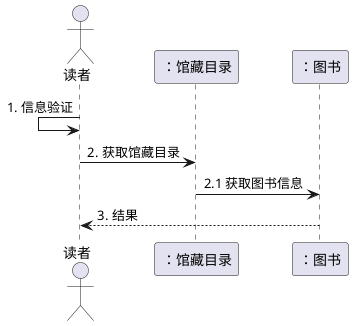 @startuml

actor "读者" as reader

participant "：馆藏目录" as tools
participant "：图书" as book

reader <- reader: 1. 信息验证
reader -> tools:  2. 获取馆藏目录
tools -> book: 2.1 获取图书信息
reader <-- book: 3. 结果

@enduml